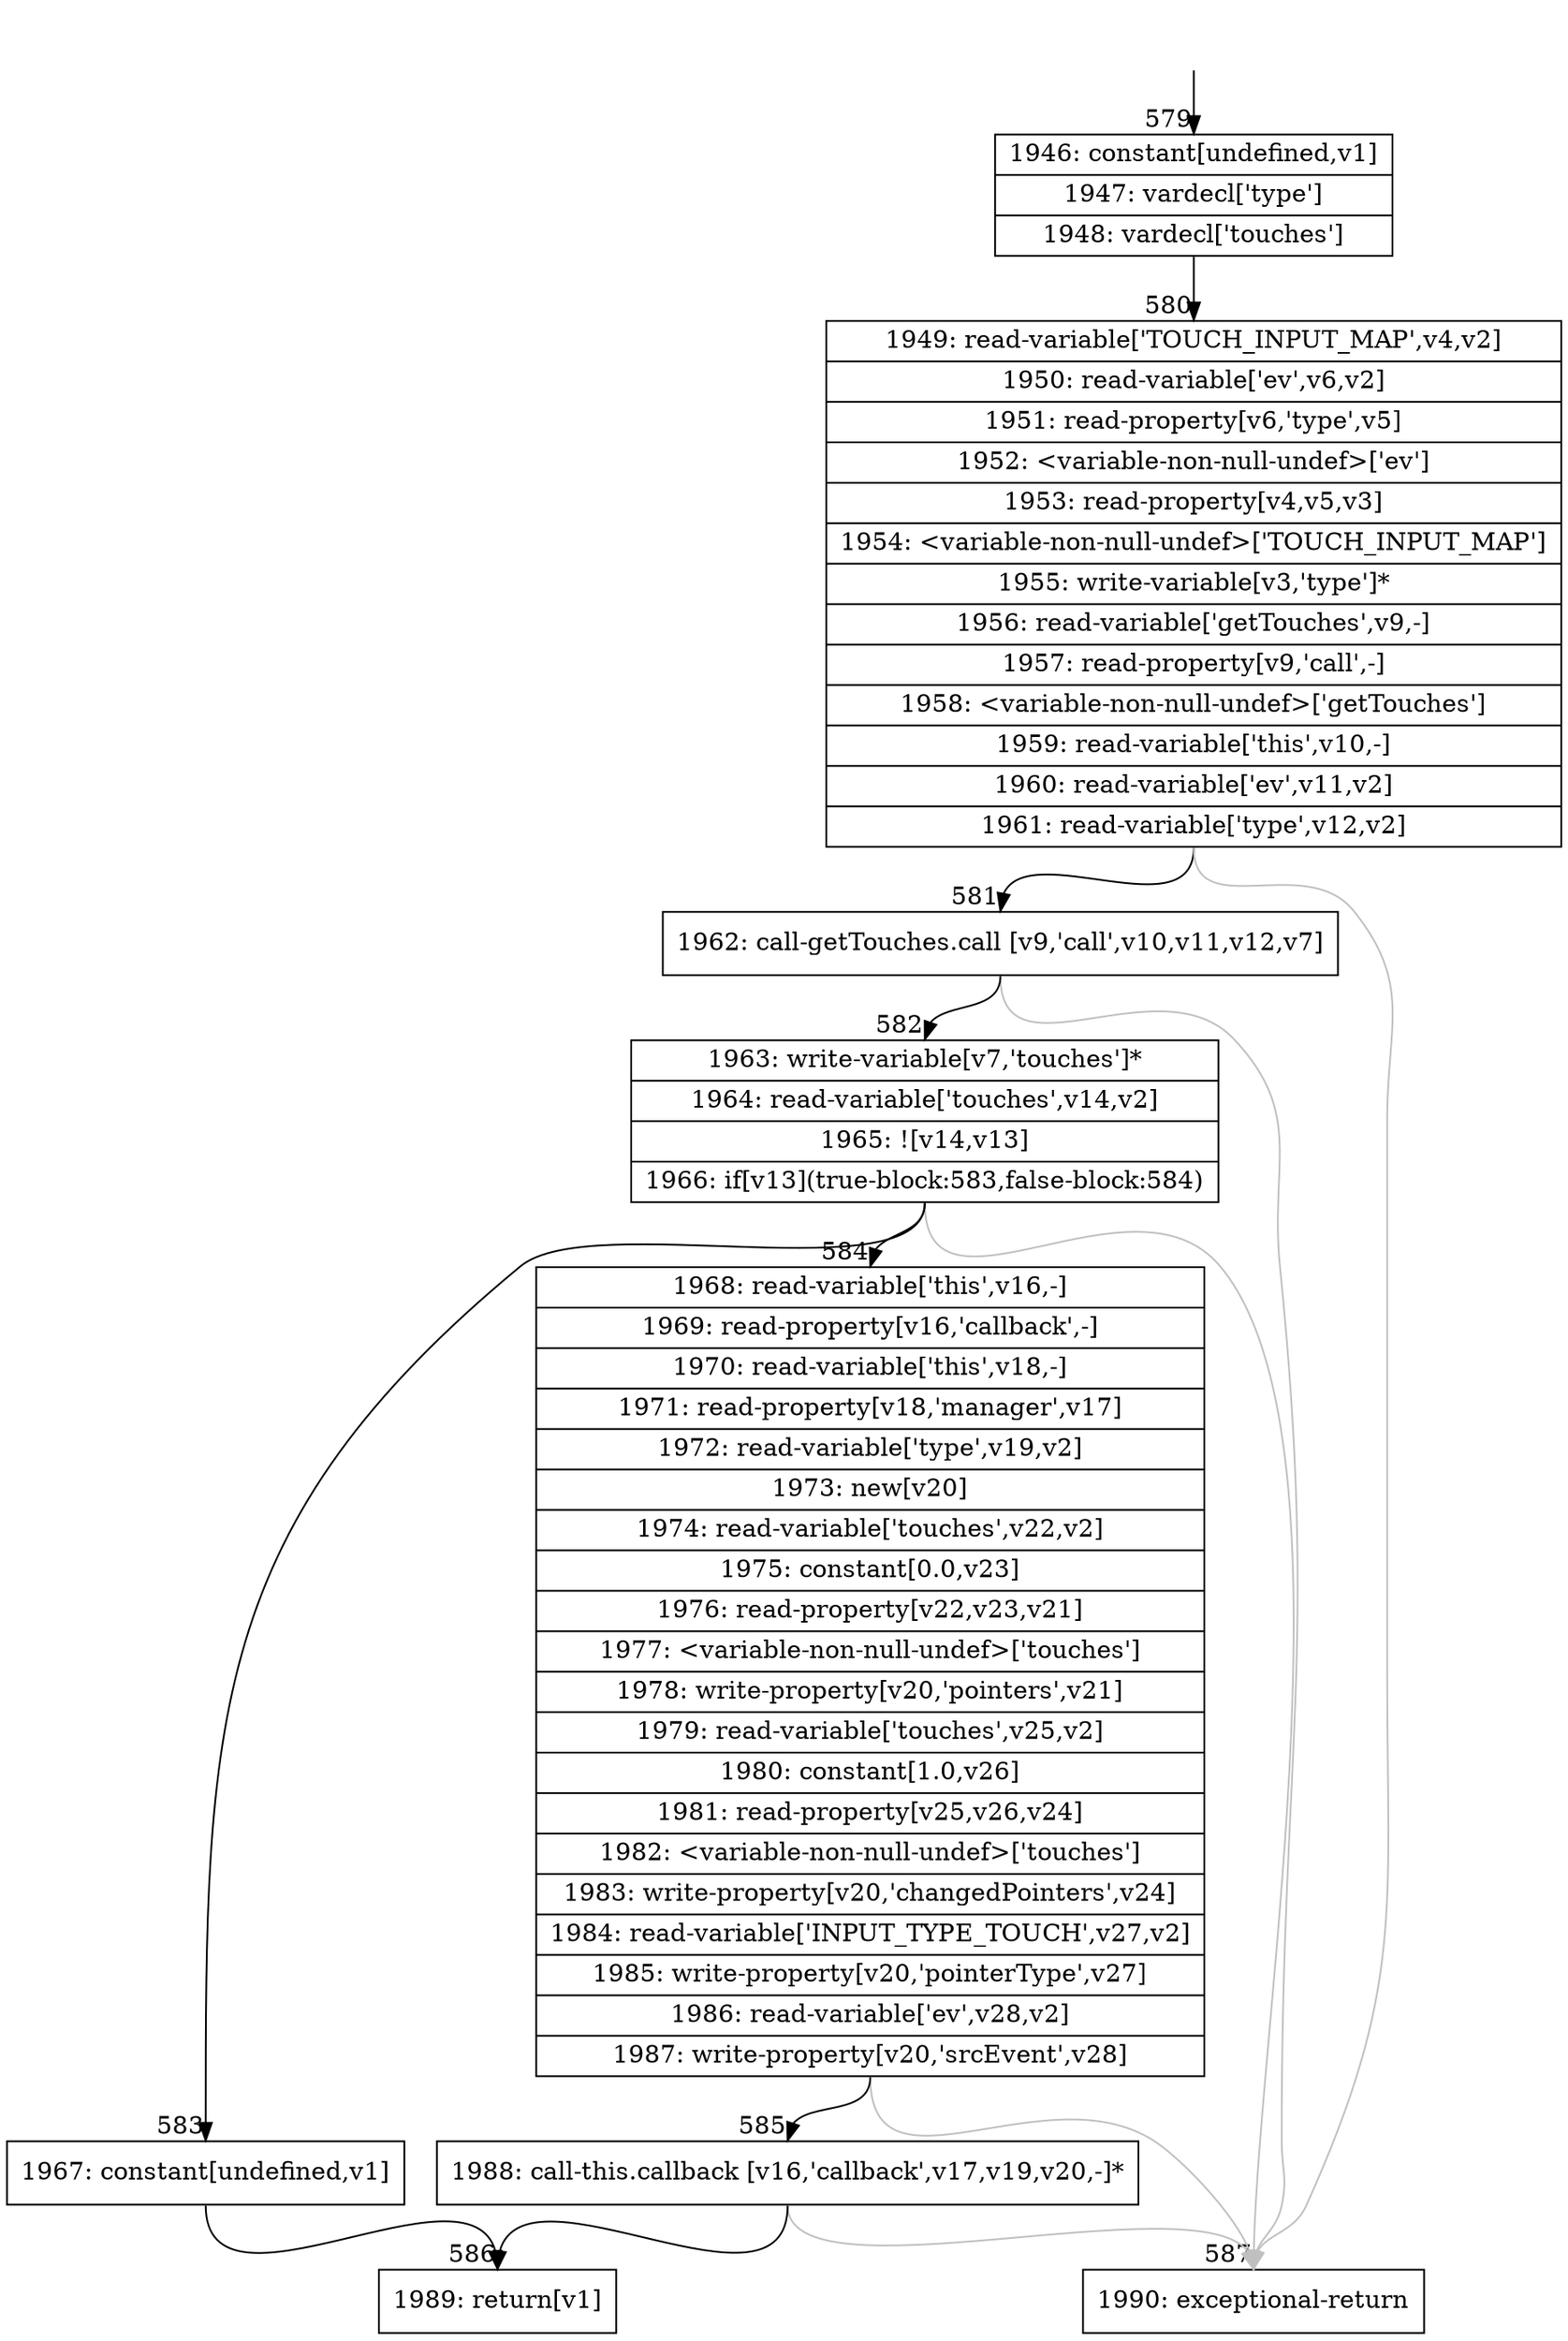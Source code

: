 digraph {
rankdir="TD"
BB_entry52[shape=none,label=""];
BB_entry52 -> BB579 [tailport=s, headport=n, headlabel="    579"]
BB579 [shape=record label="{1946: constant[undefined,v1]|1947: vardecl['type']|1948: vardecl['touches']}" ] 
BB579 -> BB580 [tailport=s, headport=n, headlabel="      580"]
BB580 [shape=record label="{1949: read-variable['TOUCH_INPUT_MAP',v4,v2]|1950: read-variable['ev',v6,v2]|1951: read-property[v6,'type',v5]|1952: \<variable-non-null-undef\>['ev']|1953: read-property[v4,v5,v3]|1954: \<variable-non-null-undef\>['TOUCH_INPUT_MAP']|1955: write-variable[v3,'type']*|1956: read-variable['getTouches',v9,-]|1957: read-property[v9,'call',-]|1958: \<variable-non-null-undef\>['getTouches']|1959: read-variable['this',v10,-]|1960: read-variable['ev',v11,v2]|1961: read-variable['type',v12,v2]}" ] 
BB580 -> BB581 [tailport=s, headport=n, headlabel="      581"]
BB580 -> BB587 [tailport=s, headport=n, color=gray, headlabel="      587"]
BB581 [shape=record label="{1962: call-getTouches.call [v9,'call',v10,v11,v12,v7]}" ] 
BB581 -> BB582 [tailport=s, headport=n, headlabel="      582"]
BB581 -> BB587 [tailport=s, headport=n, color=gray]
BB582 [shape=record label="{1963: write-variable[v7,'touches']*|1964: read-variable['touches',v14,v2]|1965: ![v14,v13]|1966: if[v13](true-block:583,false-block:584)}" ] 
BB582 -> BB583 [tailport=s, headport=n, headlabel="      583"]
BB582 -> BB584 [tailport=s, headport=n, headlabel="      584"]
BB582 -> BB587 [tailport=s, headport=n, color=gray]
BB583 [shape=record label="{1967: constant[undefined,v1]}" ] 
BB583 -> BB586 [tailport=s, headport=n, headlabel="      586"]
BB584 [shape=record label="{1968: read-variable['this',v16,-]|1969: read-property[v16,'callback',-]|1970: read-variable['this',v18,-]|1971: read-property[v18,'manager',v17]|1972: read-variable['type',v19,v2]|1973: new[v20]|1974: read-variable['touches',v22,v2]|1975: constant[0.0,v23]|1976: read-property[v22,v23,v21]|1977: \<variable-non-null-undef\>['touches']|1978: write-property[v20,'pointers',v21]|1979: read-variable['touches',v25,v2]|1980: constant[1.0,v26]|1981: read-property[v25,v26,v24]|1982: \<variable-non-null-undef\>['touches']|1983: write-property[v20,'changedPointers',v24]|1984: read-variable['INPUT_TYPE_TOUCH',v27,v2]|1985: write-property[v20,'pointerType',v27]|1986: read-variable['ev',v28,v2]|1987: write-property[v20,'srcEvent',v28]}" ] 
BB584 -> BB585 [tailport=s, headport=n, headlabel="      585"]
BB584 -> BB587 [tailport=s, headport=n, color=gray]
BB585 [shape=record label="{1988: call-this.callback [v16,'callback',v17,v19,v20,-]*}" ] 
BB585 -> BB586 [tailport=s, headport=n]
BB585 -> BB587 [tailport=s, headport=n, color=gray]
BB586 [shape=record label="{1989: return[v1]}" ] 
BB587 [shape=record label="{1990: exceptional-return}" ] 
//#$~ 965
}
